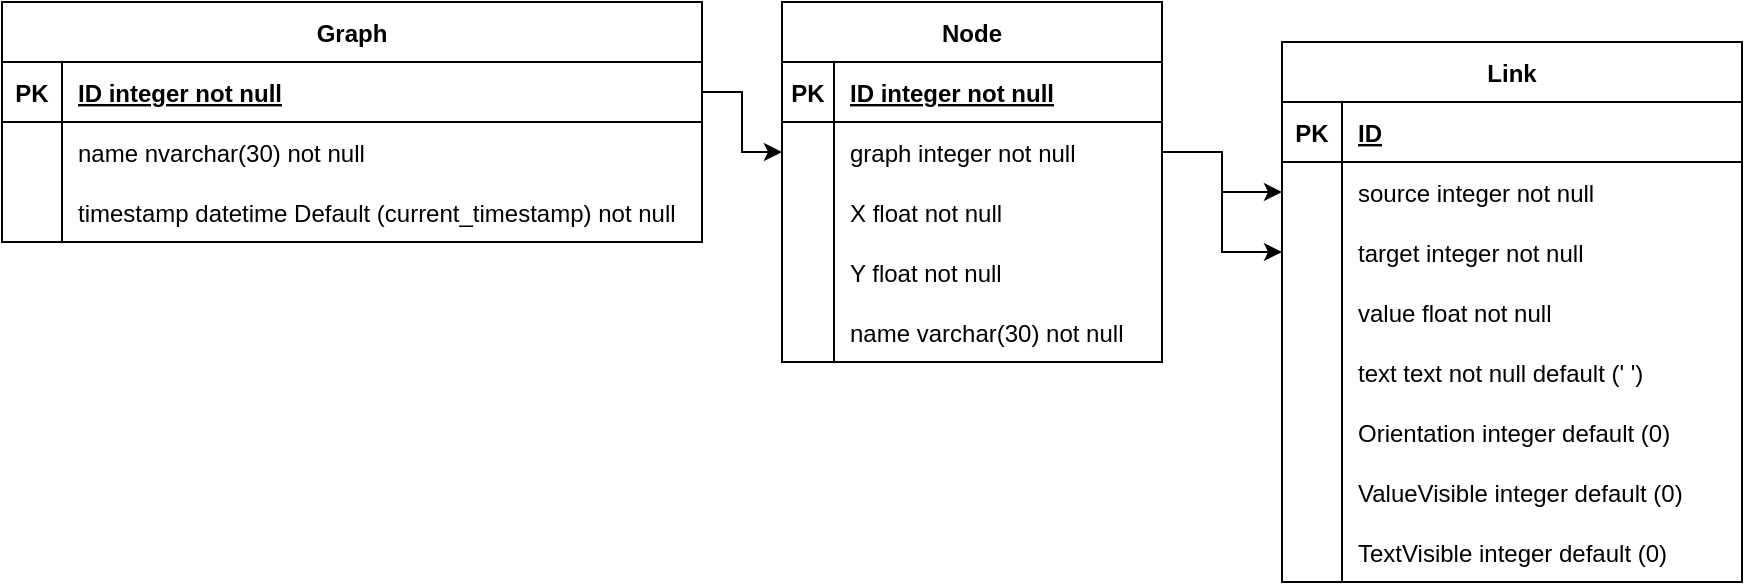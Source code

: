 <mxfile version="20.3.0" type="device" pages="3"><diagram id="iI3T3HqkZCBpaNOMsqTe" name="Диаграмма базы данных"><mxGraphModel dx="1102" dy="865" grid="1" gridSize="10" guides="1" tooltips="1" connect="1" arrows="1" fold="1" page="1" pageScale="1" pageWidth="827" pageHeight="1169" math="0" shadow="0"><root><mxCell id="0"/><mxCell id="1" parent="0"/><mxCell id="mn-iVroux2FqntGDwF3H-15" value="Graph" style="shape=table;startSize=30;container=1;collapsible=1;childLayout=tableLayout;fixedRows=1;rowLines=0;fontStyle=1;align=center;resizeLast=1;" parent="1" vertex="1"><mxGeometry x="140" y="330" width="350" height="120" as="geometry"/></mxCell><mxCell id="mn-iVroux2FqntGDwF3H-16" value="" style="shape=tableRow;horizontal=0;startSize=0;swimlaneHead=0;swimlaneBody=0;fillColor=none;collapsible=0;dropTarget=0;points=[[0,0.5],[1,0.5]];portConstraint=eastwest;top=0;left=0;right=0;bottom=1;" parent="mn-iVroux2FqntGDwF3H-15" vertex="1"><mxGeometry y="30" width="350" height="30" as="geometry"/></mxCell><mxCell id="mn-iVroux2FqntGDwF3H-17" value="PK" style="shape=partialRectangle;connectable=0;fillColor=none;top=0;left=0;bottom=0;right=0;fontStyle=1;overflow=hidden;" parent="mn-iVroux2FqntGDwF3H-16" vertex="1"><mxGeometry width="30" height="30" as="geometry"><mxRectangle width="30" height="30" as="alternateBounds"/></mxGeometry></mxCell><mxCell id="mn-iVroux2FqntGDwF3H-18" value="ID integer not null" style="shape=partialRectangle;connectable=0;fillColor=none;top=0;left=0;bottom=0;right=0;align=left;spacingLeft=6;fontStyle=5;overflow=hidden;" parent="mn-iVroux2FqntGDwF3H-16" vertex="1"><mxGeometry x="30" width="320" height="30" as="geometry"><mxRectangle width="320" height="30" as="alternateBounds"/></mxGeometry></mxCell><mxCell id="mn-iVroux2FqntGDwF3H-19" value="" style="shape=tableRow;horizontal=0;startSize=0;swimlaneHead=0;swimlaneBody=0;fillColor=none;collapsible=0;dropTarget=0;points=[[0,0.5],[1,0.5]];portConstraint=eastwest;top=0;left=0;right=0;bottom=0;" parent="mn-iVroux2FqntGDwF3H-15" vertex="1"><mxGeometry y="60" width="350" height="30" as="geometry"/></mxCell><mxCell id="mn-iVroux2FqntGDwF3H-20" value="" style="shape=partialRectangle;connectable=0;fillColor=none;top=0;left=0;bottom=0;right=0;editable=1;overflow=hidden;" parent="mn-iVroux2FqntGDwF3H-19" vertex="1"><mxGeometry width="30" height="30" as="geometry"><mxRectangle width="30" height="30" as="alternateBounds"/></mxGeometry></mxCell><mxCell id="mn-iVroux2FqntGDwF3H-21" value="name nvarchar(30) not null" style="shape=partialRectangle;connectable=0;fillColor=none;top=0;left=0;bottom=0;right=0;align=left;spacingLeft=6;overflow=hidden;" parent="mn-iVroux2FqntGDwF3H-19" vertex="1"><mxGeometry x="30" width="320" height="30" as="geometry"><mxRectangle width="320" height="30" as="alternateBounds"/></mxGeometry></mxCell><mxCell id="mn-iVroux2FqntGDwF3H-22" value="" style="shape=tableRow;horizontal=0;startSize=0;swimlaneHead=0;swimlaneBody=0;fillColor=none;collapsible=0;dropTarget=0;points=[[0,0.5],[1,0.5]];portConstraint=eastwest;top=0;left=0;right=0;bottom=0;" parent="mn-iVroux2FqntGDwF3H-15" vertex="1"><mxGeometry y="90" width="350" height="30" as="geometry"/></mxCell><mxCell id="mn-iVroux2FqntGDwF3H-23" value="" style="shape=partialRectangle;connectable=0;fillColor=none;top=0;left=0;bottom=0;right=0;editable=1;overflow=hidden;" parent="mn-iVroux2FqntGDwF3H-22" vertex="1"><mxGeometry width="30" height="30" as="geometry"><mxRectangle width="30" height="30" as="alternateBounds"/></mxGeometry></mxCell><mxCell id="mn-iVroux2FqntGDwF3H-24" value="timestamp datetime Default (current_timestamp) not null" style="shape=partialRectangle;connectable=0;fillColor=none;top=0;left=0;bottom=0;right=0;align=left;spacingLeft=6;overflow=hidden;" parent="mn-iVroux2FqntGDwF3H-22" vertex="1"><mxGeometry x="30" width="320" height="30" as="geometry"><mxRectangle width="320" height="30" as="alternateBounds"/></mxGeometry></mxCell><mxCell id="mn-iVroux2FqntGDwF3H-30" value="Node" style="shape=table;startSize=30;container=1;collapsible=1;childLayout=tableLayout;fixedRows=1;rowLines=0;fontStyle=1;align=center;resizeLast=1;" parent="1" vertex="1"><mxGeometry x="530" y="330" width="190" height="180" as="geometry"><mxRectangle x="414" y="350" width="70" height="30" as="alternateBounds"/></mxGeometry></mxCell><mxCell id="mn-iVroux2FqntGDwF3H-31" value="" style="shape=tableRow;horizontal=0;startSize=0;swimlaneHead=0;swimlaneBody=0;fillColor=none;collapsible=0;dropTarget=0;points=[[0,0.5],[1,0.5]];portConstraint=eastwest;top=0;left=0;right=0;bottom=1;" parent="mn-iVroux2FqntGDwF3H-30" vertex="1"><mxGeometry y="30" width="190" height="30" as="geometry"/></mxCell><mxCell id="mn-iVroux2FqntGDwF3H-32" value="PK" style="shape=partialRectangle;connectable=0;fillColor=none;top=0;left=0;bottom=0;right=0;fontStyle=1;overflow=hidden;" parent="mn-iVroux2FqntGDwF3H-31" vertex="1"><mxGeometry width="26" height="30" as="geometry"><mxRectangle width="26" height="30" as="alternateBounds"/></mxGeometry></mxCell><mxCell id="mn-iVroux2FqntGDwF3H-33" value="ID integer not null" style="shape=partialRectangle;connectable=0;fillColor=none;top=0;left=0;bottom=0;right=0;align=left;spacingLeft=6;fontStyle=5;overflow=hidden;" parent="mn-iVroux2FqntGDwF3H-31" vertex="1"><mxGeometry x="26" width="164" height="30" as="geometry"><mxRectangle width="164" height="30" as="alternateBounds"/></mxGeometry></mxCell><mxCell id="mn-iVroux2FqntGDwF3H-34" value="" style="shape=tableRow;horizontal=0;startSize=0;swimlaneHead=0;swimlaneBody=0;fillColor=none;collapsible=0;dropTarget=0;points=[[0,0.5],[1,0.5]];portConstraint=eastwest;top=0;left=0;right=0;bottom=0;" parent="mn-iVroux2FqntGDwF3H-30" vertex="1"><mxGeometry y="60" width="190" height="30" as="geometry"/></mxCell><mxCell id="mn-iVroux2FqntGDwF3H-35" value="" style="shape=partialRectangle;connectable=0;fillColor=none;top=0;left=0;bottom=0;right=0;editable=1;overflow=hidden;" parent="mn-iVroux2FqntGDwF3H-34" vertex="1"><mxGeometry width="26" height="30" as="geometry"><mxRectangle width="26" height="30" as="alternateBounds"/></mxGeometry></mxCell><mxCell id="mn-iVroux2FqntGDwF3H-36" value="graph integer not null" style="shape=partialRectangle;connectable=0;fillColor=none;top=0;left=0;bottom=0;right=0;align=left;spacingLeft=6;overflow=hidden;" parent="mn-iVroux2FqntGDwF3H-34" vertex="1"><mxGeometry x="26" width="164" height="30" as="geometry"><mxRectangle width="164" height="30" as="alternateBounds"/></mxGeometry></mxCell><mxCell id="mn-iVroux2FqntGDwF3H-37" value="" style="shape=tableRow;horizontal=0;startSize=0;swimlaneHead=0;swimlaneBody=0;fillColor=none;collapsible=0;dropTarget=0;points=[[0,0.5],[1,0.5]];portConstraint=eastwest;top=0;left=0;right=0;bottom=0;" parent="mn-iVroux2FqntGDwF3H-30" vertex="1"><mxGeometry y="90" width="190" height="30" as="geometry"/></mxCell><mxCell id="mn-iVroux2FqntGDwF3H-38" value="" style="shape=partialRectangle;connectable=0;fillColor=none;top=0;left=0;bottom=0;right=0;editable=1;overflow=hidden;" parent="mn-iVroux2FqntGDwF3H-37" vertex="1"><mxGeometry width="26" height="30" as="geometry"><mxRectangle width="26" height="30" as="alternateBounds"/></mxGeometry></mxCell><mxCell id="mn-iVroux2FqntGDwF3H-39" value="X float not null" style="shape=partialRectangle;connectable=0;fillColor=none;top=0;left=0;bottom=0;right=0;align=left;spacingLeft=6;overflow=hidden;" parent="mn-iVroux2FqntGDwF3H-37" vertex="1"><mxGeometry x="26" width="164" height="30" as="geometry"><mxRectangle width="164" height="30" as="alternateBounds"/></mxGeometry></mxCell><mxCell id="mn-iVroux2FqntGDwF3H-40" value="" style="shape=tableRow;horizontal=0;startSize=0;swimlaneHead=0;swimlaneBody=0;fillColor=none;collapsible=0;dropTarget=0;points=[[0,0.5],[1,0.5]];portConstraint=eastwest;top=0;left=0;right=0;bottom=0;" parent="mn-iVroux2FqntGDwF3H-30" vertex="1"><mxGeometry y="120" width="190" height="30" as="geometry"/></mxCell><mxCell id="mn-iVroux2FqntGDwF3H-41" value="" style="shape=partialRectangle;connectable=0;fillColor=none;top=0;left=0;bottom=0;right=0;editable=1;overflow=hidden;" parent="mn-iVroux2FqntGDwF3H-40" vertex="1"><mxGeometry width="26" height="30" as="geometry"><mxRectangle width="26" height="30" as="alternateBounds"/></mxGeometry></mxCell><mxCell id="mn-iVroux2FqntGDwF3H-42" value="Y float not null" style="shape=partialRectangle;connectable=0;fillColor=none;top=0;left=0;bottom=0;right=0;align=left;spacingLeft=6;overflow=hidden;" parent="mn-iVroux2FqntGDwF3H-40" vertex="1"><mxGeometry x="26" width="164" height="30" as="geometry"><mxRectangle width="164" height="30" as="alternateBounds"/></mxGeometry></mxCell><mxCell id="mn-iVroux2FqntGDwF3H-44" value="" style="shape=tableRow;horizontal=0;startSize=0;swimlaneHead=0;swimlaneBody=0;fillColor=none;collapsible=0;dropTarget=0;points=[[0,0.5],[1,0.5]];portConstraint=eastwest;top=0;left=0;right=0;bottom=0;" parent="mn-iVroux2FqntGDwF3H-30" vertex="1"><mxGeometry y="150" width="190" height="30" as="geometry"/></mxCell><mxCell id="mn-iVroux2FqntGDwF3H-45" value="" style="shape=partialRectangle;connectable=0;fillColor=none;top=0;left=0;bottom=0;right=0;editable=1;overflow=hidden;" parent="mn-iVroux2FqntGDwF3H-44" vertex="1"><mxGeometry width="26" height="30" as="geometry"><mxRectangle width="26" height="30" as="alternateBounds"/></mxGeometry></mxCell><mxCell id="mn-iVroux2FqntGDwF3H-46" value="name varchar(30) not null" style="shape=partialRectangle;connectable=0;fillColor=none;top=0;left=0;bottom=0;right=0;align=left;spacingLeft=6;overflow=hidden;" parent="mn-iVroux2FqntGDwF3H-44" vertex="1"><mxGeometry x="26" width="164" height="30" as="geometry"><mxRectangle width="164" height="30" as="alternateBounds"/></mxGeometry></mxCell><mxCell id="mn-iVroux2FqntGDwF3H-43" style="edgeStyle=orthogonalEdgeStyle;rounded=0;orthogonalLoop=1;jettySize=auto;html=1;" parent="1" source="mn-iVroux2FqntGDwF3H-16" target="mn-iVroux2FqntGDwF3H-34" edge="1"><mxGeometry relative="1" as="geometry"/></mxCell><mxCell id="mn-iVroux2FqntGDwF3H-47" value="Link" style="shape=table;startSize=30;container=1;collapsible=1;childLayout=tableLayout;fixedRows=1;rowLines=0;fontStyle=1;align=center;resizeLast=1;" parent="1" vertex="1"><mxGeometry x="780" y="350" width="230" height="270" as="geometry"/></mxCell><mxCell id="mn-iVroux2FqntGDwF3H-48" value="" style="shape=tableRow;horizontal=0;startSize=0;swimlaneHead=0;swimlaneBody=0;fillColor=none;collapsible=0;dropTarget=0;points=[[0,0.5],[1,0.5]];portConstraint=eastwest;top=0;left=0;right=0;bottom=1;" parent="mn-iVroux2FqntGDwF3H-47" vertex="1"><mxGeometry y="30" width="230" height="30" as="geometry"/></mxCell><mxCell id="mn-iVroux2FqntGDwF3H-49" value="PK" style="shape=partialRectangle;connectable=0;fillColor=none;top=0;left=0;bottom=0;right=0;fontStyle=1;overflow=hidden;" parent="mn-iVroux2FqntGDwF3H-48" vertex="1"><mxGeometry width="30" height="30" as="geometry"><mxRectangle width="30" height="30" as="alternateBounds"/></mxGeometry></mxCell><mxCell id="mn-iVroux2FqntGDwF3H-50" value="ID" style="shape=partialRectangle;connectable=0;fillColor=none;top=0;left=0;bottom=0;right=0;align=left;spacingLeft=6;fontStyle=5;overflow=hidden;" parent="mn-iVroux2FqntGDwF3H-48" vertex="1"><mxGeometry x="30" width="200" height="30" as="geometry"><mxRectangle width="200" height="30" as="alternateBounds"/></mxGeometry></mxCell><mxCell id="mn-iVroux2FqntGDwF3H-51" value="" style="shape=tableRow;horizontal=0;startSize=0;swimlaneHead=0;swimlaneBody=0;fillColor=none;collapsible=0;dropTarget=0;points=[[0,0.5],[1,0.5]];portConstraint=eastwest;top=0;left=0;right=0;bottom=0;" parent="mn-iVroux2FqntGDwF3H-47" vertex="1"><mxGeometry y="60" width="230" height="30" as="geometry"/></mxCell><mxCell id="mn-iVroux2FqntGDwF3H-52" value="" style="shape=partialRectangle;connectable=0;fillColor=none;top=0;left=0;bottom=0;right=0;editable=1;overflow=hidden;" parent="mn-iVroux2FqntGDwF3H-51" vertex="1"><mxGeometry width="30" height="30" as="geometry"><mxRectangle width="30" height="30" as="alternateBounds"/></mxGeometry></mxCell><mxCell id="mn-iVroux2FqntGDwF3H-53" value="source integer not null" style="shape=partialRectangle;connectable=0;fillColor=none;top=0;left=0;bottom=0;right=0;align=left;spacingLeft=6;overflow=hidden;" parent="mn-iVroux2FqntGDwF3H-51" vertex="1"><mxGeometry x="30" width="200" height="30" as="geometry"><mxRectangle width="200" height="30" as="alternateBounds"/></mxGeometry></mxCell><mxCell id="mn-iVroux2FqntGDwF3H-54" value="" style="shape=tableRow;horizontal=0;startSize=0;swimlaneHead=0;swimlaneBody=0;fillColor=none;collapsible=0;dropTarget=0;points=[[0,0.5],[1,0.5]];portConstraint=eastwest;top=0;left=0;right=0;bottom=0;" parent="mn-iVroux2FqntGDwF3H-47" vertex="1"><mxGeometry y="90" width="230" height="30" as="geometry"/></mxCell><mxCell id="mn-iVroux2FqntGDwF3H-55" value="" style="shape=partialRectangle;connectable=0;fillColor=none;top=0;left=0;bottom=0;right=0;editable=1;overflow=hidden;" parent="mn-iVroux2FqntGDwF3H-54" vertex="1"><mxGeometry width="30" height="30" as="geometry"><mxRectangle width="30" height="30" as="alternateBounds"/></mxGeometry></mxCell><mxCell id="mn-iVroux2FqntGDwF3H-56" value="target integer not null" style="shape=partialRectangle;connectable=0;fillColor=none;top=0;left=0;bottom=0;right=0;align=left;spacingLeft=6;overflow=hidden;" parent="mn-iVroux2FqntGDwF3H-54" vertex="1"><mxGeometry x="30" width="200" height="30" as="geometry"><mxRectangle width="200" height="30" as="alternateBounds"/></mxGeometry></mxCell><mxCell id="mn-iVroux2FqntGDwF3H-57" value="" style="shape=tableRow;horizontal=0;startSize=0;swimlaneHead=0;swimlaneBody=0;fillColor=none;collapsible=0;dropTarget=0;points=[[0,0.5],[1,0.5]];portConstraint=eastwest;top=0;left=0;right=0;bottom=0;" parent="mn-iVroux2FqntGDwF3H-47" vertex="1"><mxGeometry y="120" width="230" height="30" as="geometry"/></mxCell><mxCell id="mn-iVroux2FqntGDwF3H-58" value="" style="shape=partialRectangle;connectable=0;fillColor=none;top=0;left=0;bottom=0;right=0;editable=1;overflow=hidden;" parent="mn-iVroux2FqntGDwF3H-57" vertex="1"><mxGeometry width="30" height="30" as="geometry"><mxRectangle width="30" height="30" as="alternateBounds"/></mxGeometry></mxCell><mxCell id="mn-iVroux2FqntGDwF3H-59" value="value float not null" style="shape=partialRectangle;connectable=0;fillColor=none;top=0;left=0;bottom=0;right=0;align=left;spacingLeft=6;overflow=hidden;" parent="mn-iVroux2FqntGDwF3H-57" vertex="1"><mxGeometry x="30" width="200" height="30" as="geometry"><mxRectangle width="200" height="30" as="alternateBounds"/></mxGeometry></mxCell><mxCell id="mn-iVroux2FqntGDwF3H-62" value="" style="shape=tableRow;horizontal=0;startSize=0;swimlaneHead=0;swimlaneBody=0;fillColor=none;collapsible=0;dropTarget=0;points=[[0,0.5],[1,0.5]];portConstraint=eastwest;top=0;left=0;right=0;bottom=0;" parent="mn-iVroux2FqntGDwF3H-47" vertex="1"><mxGeometry y="150" width="230" height="30" as="geometry"/></mxCell><mxCell id="mn-iVroux2FqntGDwF3H-63" value="" style="shape=partialRectangle;connectable=0;fillColor=none;top=0;left=0;bottom=0;right=0;editable=1;overflow=hidden;" parent="mn-iVroux2FqntGDwF3H-62" vertex="1"><mxGeometry width="30" height="30" as="geometry"><mxRectangle width="30" height="30" as="alternateBounds"/></mxGeometry></mxCell><mxCell id="mn-iVroux2FqntGDwF3H-64" value="text text not null default (' ')" style="shape=partialRectangle;connectable=0;fillColor=none;top=0;left=0;bottom=0;right=0;align=left;spacingLeft=6;overflow=hidden;" parent="mn-iVroux2FqntGDwF3H-62" vertex="1"><mxGeometry x="30" width="200" height="30" as="geometry"><mxRectangle width="200" height="30" as="alternateBounds"/></mxGeometry></mxCell><mxCell id="mn-iVroux2FqntGDwF3H-65" value="" style="shape=tableRow;horizontal=0;startSize=0;swimlaneHead=0;swimlaneBody=0;fillColor=none;collapsible=0;dropTarget=0;points=[[0,0.5],[1,0.5]];portConstraint=eastwest;top=0;left=0;right=0;bottom=0;" parent="mn-iVroux2FqntGDwF3H-47" vertex="1"><mxGeometry y="180" width="230" height="30" as="geometry"/></mxCell><mxCell id="mn-iVroux2FqntGDwF3H-66" value="" style="shape=partialRectangle;connectable=0;fillColor=none;top=0;left=0;bottom=0;right=0;editable=1;overflow=hidden;" parent="mn-iVroux2FqntGDwF3H-65" vertex="1"><mxGeometry width="30" height="30" as="geometry"><mxRectangle width="30" height="30" as="alternateBounds"/></mxGeometry></mxCell><mxCell id="mn-iVroux2FqntGDwF3H-67" value="Orientation integer default (0)" style="shape=partialRectangle;connectable=0;fillColor=none;top=0;left=0;bottom=0;right=0;align=left;spacingLeft=6;overflow=hidden;" parent="mn-iVroux2FqntGDwF3H-65" vertex="1"><mxGeometry x="30" width="200" height="30" as="geometry"><mxRectangle width="200" height="30" as="alternateBounds"/></mxGeometry></mxCell><mxCell id="mn-iVroux2FqntGDwF3H-69" value="" style="shape=tableRow;horizontal=0;startSize=0;swimlaneHead=0;swimlaneBody=0;fillColor=none;collapsible=0;dropTarget=0;points=[[0,0.5],[1,0.5]];portConstraint=eastwest;top=0;left=0;right=0;bottom=0;" parent="mn-iVroux2FqntGDwF3H-47" vertex="1"><mxGeometry y="210" width="230" height="30" as="geometry"/></mxCell><mxCell id="mn-iVroux2FqntGDwF3H-70" value="" style="shape=partialRectangle;connectable=0;fillColor=none;top=0;left=0;bottom=0;right=0;editable=1;overflow=hidden;" parent="mn-iVroux2FqntGDwF3H-69" vertex="1"><mxGeometry width="30" height="30" as="geometry"><mxRectangle width="30" height="30" as="alternateBounds"/></mxGeometry></mxCell><mxCell id="mn-iVroux2FqntGDwF3H-71" value="ValueVisible integer default (0)" style="shape=partialRectangle;connectable=0;fillColor=none;top=0;left=0;bottom=0;right=0;align=left;spacingLeft=6;overflow=hidden;" parent="mn-iVroux2FqntGDwF3H-69" vertex="1"><mxGeometry x="30" width="200" height="30" as="geometry"><mxRectangle width="200" height="30" as="alternateBounds"/></mxGeometry></mxCell><mxCell id="mn-iVroux2FqntGDwF3H-72" value="" style="shape=tableRow;horizontal=0;startSize=0;swimlaneHead=0;swimlaneBody=0;fillColor=none;collapsible=0;dropTarget=0;points=[[0,0.5],[1,0.5]];portConstraint=eastwest;top=0;left=0;right=0;bottom=0;" parent="mn-iVroux2FqntGDwF3H-47" vertex="1"><mxGeometry y="240" width="230" height="30" as="geometry"/></mxCell><mxCell id="mn-iVroux2FqntGDwF3H-73" value="" style="shape=partialRectangle;connectable=0;fillColor=none;top=0;left=0;bottom=0;right=0;editable=1;overflow=hidden;" parent="mn-iVroux2FqntGDwF3H-72" vertex="1"><mxGeometry width="30" height="30" as="geometry"><mxRectangle width="30" height="30" as="alternateBounds"/></mxGeometry></mxCell><mxCell id="mn-iVroux2FqntGDwF3H-74" value="TextVisible integer default (0)" style="shape=partialRectangle;connectable=0;fillColor=none;top=0;left=0;bottom=0;right=0;align=left;spacingLeft=6;overflow=hidden;" parent="mn-iVroux2FqntGDwF3H-72" vertex="1"><mxGeometry x="30" width="200" height="30" as="geometry"><mxRectangle width="200" height="30" as="alternateBounds"/></mxGeometry></mxCell><mxCell id="mn-iVroux2FqntGDwF3H-60" style="edgeStyle=orthogonalEdgeStyle;rounded=0;orthogonalLoop=1;jettySize=auto;html=1;" parent="1" source="mn-iVroux2FqntGDwF3H-34" target="mn-iVroux2FqntGDwF3H-51" edge="1"><mxGeometry relative="1" as="geometry"/></mxCell><mxCell id="mn-iVroux2FqntGDwF3H-61" style="edgeStyle=orthogonalEdgeStyle;rounded=0;orthogonalLoop=1;jettySize=auto;html=1;exitX=1;exitY=0.5;exitDx=0;exitDy=0;" parent="1" source="mn-iVroux2FqntGDwF3H-34" target="mn-iVroux2FqntGDwF3H-54" edge="1"><mxGeometry relative="1" as="geometry"/></mxCell></root></mxGraphModel></diagram><diagram id="A-Ha0nGZ0IbxRuycyL97" name="Макет окон в работе №3"><mxGraphModel dx="1102" dy="865" grid="1" gridSize="10" guides="1" tooltips="1" connect="1" arrows="1" fold="1" page="1" pageScale="1" pageWidth="827" pageHeight="1169" math="0" shadow="0"><root><mxCell id="0"/><mxCell id="1" parent="0"/></root></mxGraphModel></diagram><diagram id="dJK4QAkBUrvSh523gcSZ" name="Макет окон в работе №4"><mxGraphModel dx="1102" dy="865" grid="1" gridSize="10" guides="1" tooltips="1" connect="1" arrows="1" fold="1" page="1" pageScale="1" pageWidth="827" pageHeight="1169" math="0" shadow="0"><root><mxCell id="0"/><mxCell id="1" parent="0"/></root></mxGraphModel></diagram></mxfile>